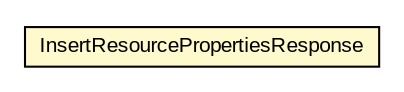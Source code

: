 #!/usr/local/bin/dot
#
# Class diagram 
# Generated by UMLGraph version R5_6-24-gf6e263 (http://www.umlgraph.org/)
#

digraph G {
	edge [fontname="arial",fontsize=10,labelfontname="arial",labelfontsize=10];
	node [fontname="arial",fontsize=10,shape=plaintext];
	nodesep=0.25;
	ranksep=0.5;
	// org.oasis_open.docs.wsrf.rp_2.InsertResourcePropertiesResponse
	c701940 [label=<<table title="org.oasis_open.docs.wsrf.rp_2.InsertResourcePropertiesResponse" border="0" cellborder="1" cellspacing="0" cellpadding="2" port="p" bgcolor="lemonChiffon" href="./InsertResourcePropertiesResponse.html">
		<tr><td><table border="0" cellspacing="0" cellpadding="1">
<tr><td align="center" balign="center"> InsertResourcePropertiesResponse </td></tr>
		</table></td></tr>
		</table>>, URL="./InsertResourcePropertiesResponse.html", fontname="arial", fontcolor="black", fontsize=10.0];
}

